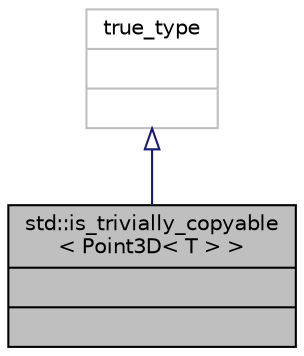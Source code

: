 digraph "std::is_trivially_copyable&lt; Point3D&lt; T &gt; &gt;"
{
 // INTERACTIVE_SVG=YES
  bgcolor="transparent";
  edge [fontname="Helvetica",fontsize="10",labelfontname="Helvetica",labelfontsize="10"];
  node [fontname="Helvetica",fontsize="10",shape=record];
  Node0 [label="{std::is_trivially_copyable\l\< Point3D\< T \> \>\n||}",height=0.2,width=0.4,color="black", fillcolor="grey75", style="filled", fontcolor="black"];
  Node1 -> Node0 [dir="back",color="midnightblue",fontsize="10",style="solid",arrowtail="onormal",fontname="Helvetica"];
  Node1 [label="{true_type\n||}",height=0.2,width=0.4,color="grey75"];
}
